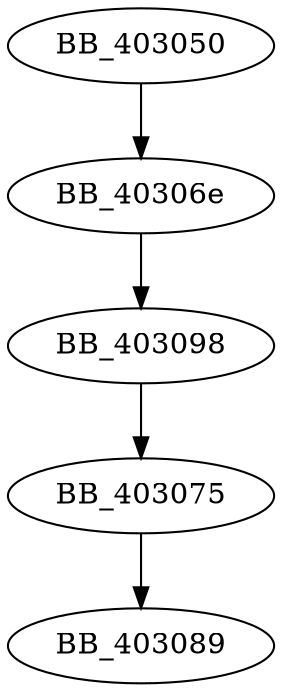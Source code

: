 DiGraph sub_403050{
BB_403050->BB_40306e
BB_40306e->BB_403098
BB_403075->BB_403089
BB_403098->BB_403075
}
